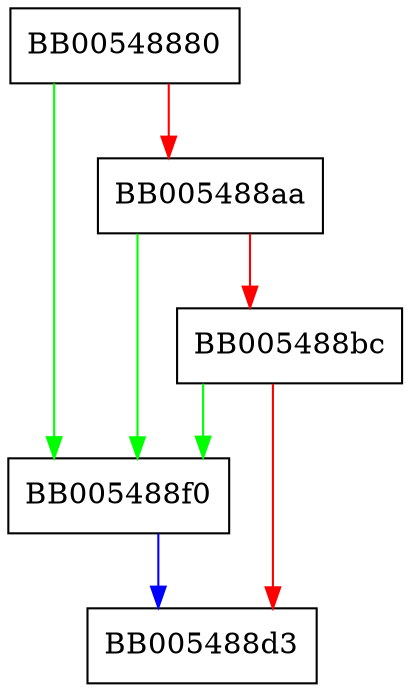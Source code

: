 digraph BN_reciprocal {
  node [shape="box"];
  graph [splines=ortho];
  BB00548880 -> BB005488f0 [color="green"];
  BB00548880 -> BB005488aa [color="red"];
  BB005488aa -> BB005488f0 [color="green"];
  BB005488aa -> BB005488bc [color="red"];
  BB005488bc -> BB005488f0 [color="green"];
  BB005488bc -> BB005488d3 [color="red"];
  BB005488f0 -> BB005488d3 [color="blue"];
}